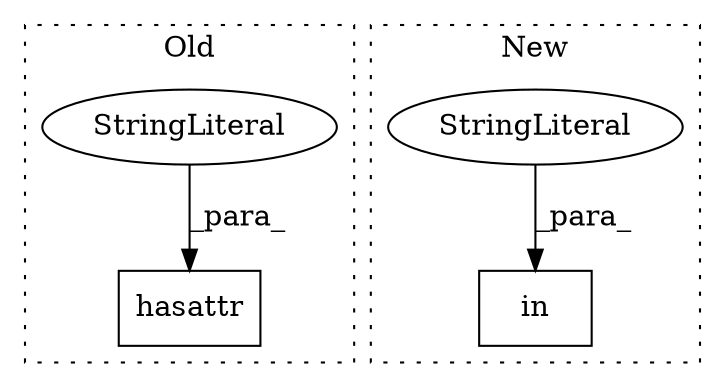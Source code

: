 digraph G {
subgraph cluster0 {
1 [label="hasattr" a="32" s="7215,7252" l="8,1" shape="box"];
3 [label="StringLiteral" a="45" s="7228" l="24" shape="ellipse"];
label = "Old";
style="dotted";
}
subgraph cluster1 {
2 [label="in" a="105" s="7222" l="22" shape="box"];
4 [label="StringLiteral" a="45" s="7222" l="12" shape="ellipse"];
label = "New";
style="dotted";
}
3 -> 1 [label="_para_"];
4 -> 2 [label="_para_"];
}